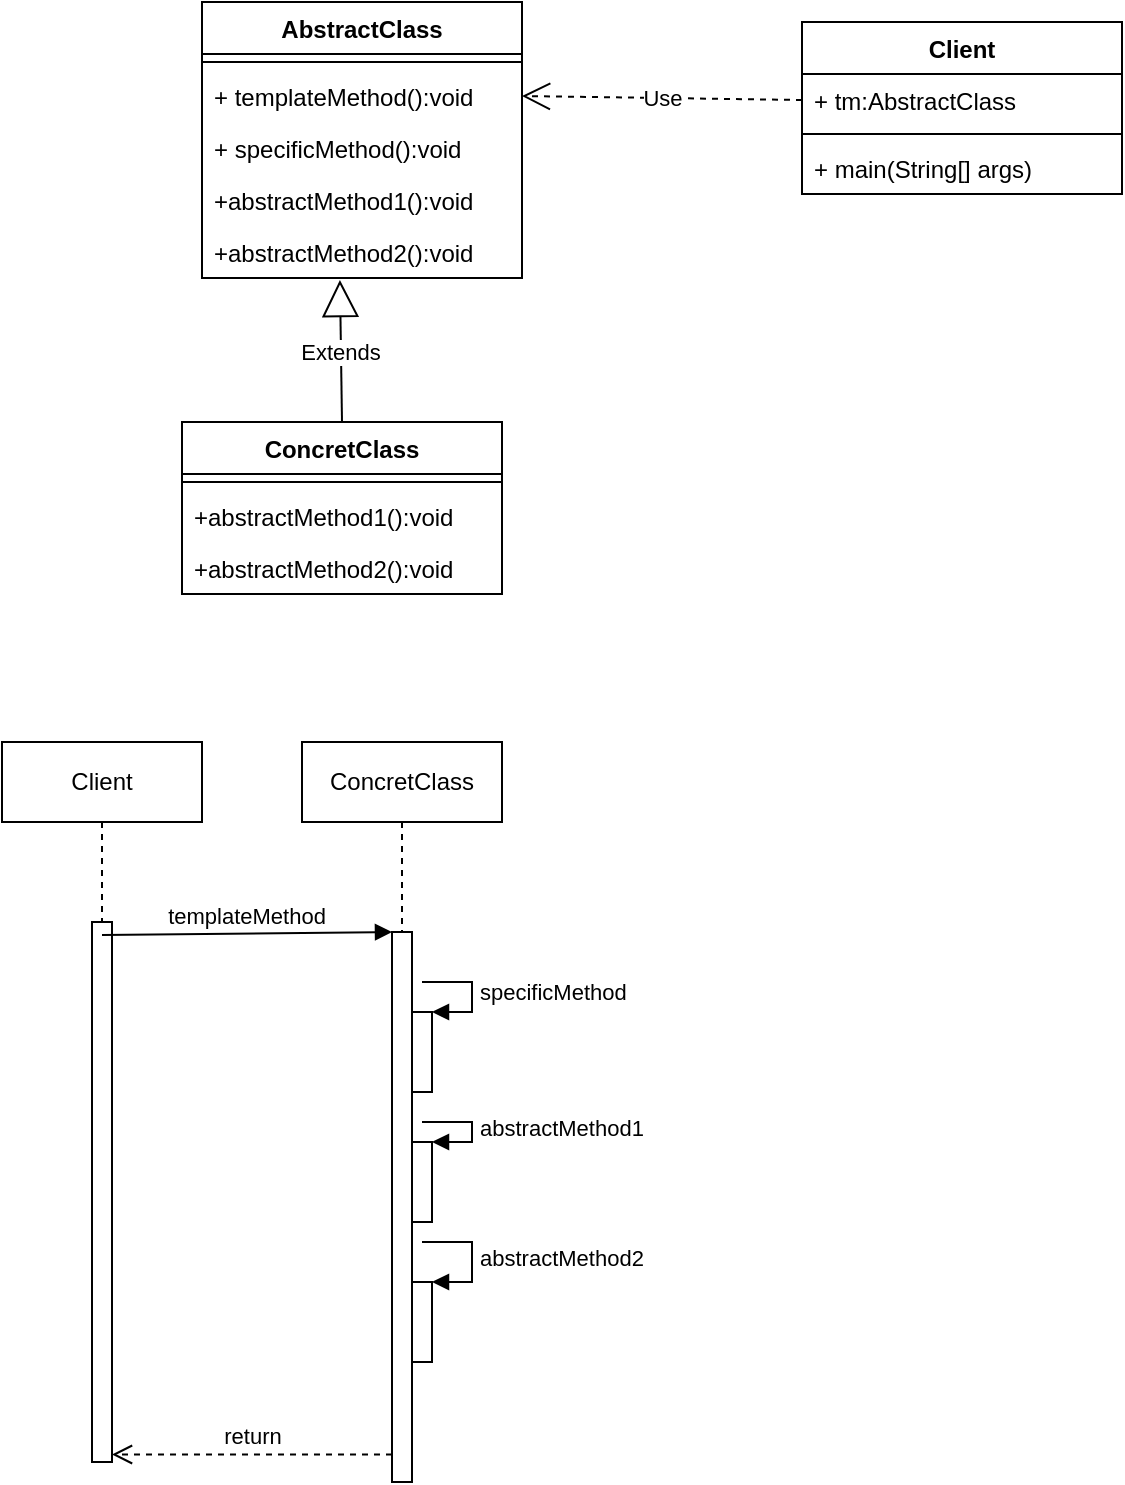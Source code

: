 <mxfile version="13.9.8" type="device"><diagram id="aQbADV7Vl0T02OffCySq" name="第 1 页"><mxGraphModel dx="921" dy="680" grid="1" gridSize="10" guides="1" tooltips="1" connect="1" arrows="1" fold="1" page="1" pageScale="1" pageWidth="827" pageHeight="1169" math="0" shadow="0"><root><mxCell id="0"/><mxCell id="1" parent="0"/><mxCell id="vDjfWrbhuQSuXpbGsKLA-2" value="AbstractClass&#10;" style="swimlane;fontStyle=1;align=center;verticalAlign=top;childLayout=stackLayout;horizontal=1;startSize=26;horizontalStack=0;resizeParent=1;resizeParentMax=0;resizeLast=0;collapsible=1;marginBottom=0;" vertex="1" parent="1"><mxGeometry x="180" y="40" width="160" height="138" as="geometry"/></mxCell><mxCell id="vDjfWrbhuQSuXpbGsKLA-4" value="" style="line;strokeWidth=1;fillColor=none;align=left;verticalAlign=middle;spacingTop=-1;spacingLeft=3;spacingRight=3;rotatable=0;labelPosition=right;points=[];portConstraint=eastwest;" vertex="1" parent="vDjfWrbhuQSuXpbGsKLA-2"><mxGeometry y="26" width="160" height="8" as="geometry"/></mxCell><mxCell id="vDjfWrbhuQSuXpbGsKLA-5" value="+ templateMethod():void" style="text;strokeColor=none;fillColor=none;align=left;verticalAlign=top;spacingLeft=4;spacingRight=4;overflow=hidden;rotatable=0;points=[[0,0.5],[1,0.5]];portConstraint=eastwest;" vertex="1" parent="vDjfWrbhuQSuXpbGsKLA-2"><mxGeometry y="34" width="160" height="26" as="geometry"/></mxCell><mxCell id="vDjfWrbhuQSuXpbGsKLA-6" value="+ specificMethod():void" style="text;strokeColor=none;fillColor=none;align=left;verticalAlign=top;spacingLeft=4;spacingRight=4;overflow=hidden;rotatable=0;points=[[0,0.5],[1,0.5]];portConstraint=eastwest;" vertex="1" parent="vDjfWrbhuQSuXpbGsKLA-2"><mxGeometry y="60" width="160" height="26" as="geometry"/></mxCell><mxCell id="vDjfWrbhuQSuXpbGsKLA-7" value="+abstractMethod1():void" style="text;strokeColor=none;fillColor=none;align=left;verticalAlign=top;spacingLeft=4;spacingRight=4;overflow=hidden;rotatable=0;points=[[0,0.5],[1,0.5]];portConstraint=eastwest;" vertex="1" parent="vDjfWrbhuQSuXpbGsKLA-2"><mxGeometry y="86" width="160" height="26" as="geometry"/></mxCell><mxCell id="vDjfWrbhuQSuXpbGsKLA-8" value="+abstractMethod2():void" style="text;strokeColor=none;fillColor=none;align=left;verticalAlign=top;spacingLeft=4;spacingRight=4;overflow=hidden;rotatable=0;points=[[0,0.5],[1,0.5]];portConstraint=eastwest;" vertex="1" parent="vDjfWrbhuQSuXpbGsKLA-2"><mxGeometry y="112" width="160" height="26" as="geometry"/></mxCell><mxCell id="vDjfWrbhuQSuXpbGsKLA-9" value="ConcretClass&#10;" style="swimlane;fontStyle=1;align=center;verticalAlign=top;childLayout=stackLayout;horizontal=1;startSize=26;horizontalStack=0;resizeParent=1;resizeParentMax=0;resizeLast=0;collapsible=1;marginBottom=0;" vertex="1" parent="1"><mxGeometry x="170" y="250" width="160" height="86" as="geometry"/></mxCell><mxCell id="vDjfWrbhuQSuXpbGsKLA-10" value="" style="line;strokeWidth=1;fillColor=none;align=left;verticalAlign=middle;spacingTop=-1;spacingLeft=3;spacingRight=3;rotatable=0;labelPosition=right;points=[];portConstraint=eastwest;" vertex="1" parent="vDjfWrbhuQSuXpbGsKLA-9"><mxGeometry y="26" width="160" height="8" as="geometry"/></mxCell><mxCell id="vDjfWrbhuQSuXpbGsKLA-13" value="+abstractMethod1():void" style="text;strokeColor=none;fillColor=none;align=left;verticalAlign=top;spacingLeft=4;spacingRight=4;overflow=hidden;rotatable=0;points=[[0,0.5],[1,0.5]];portConstraint=eastwest;" vertex="1" parent="vDjfWrbhuQSuXpbGsKLA-9"><mxGeometry y="34" width="160" height="26" as="geometry"/></mxCell><mxCell id="vDjfWrbhuQSuXpbGsKLA-14" value="+abstractMethod2():void" style="text;strokeColor=none;fillColor=none;align=left;verticalAlign=top;spacingLeft=4;spacingRight=4;overflow=hidden;rotatable=0;points=[[0,0.5],[1,0.5]];portConstraint=eastwest;" vertex="1" parent="vDjfWrbhuQSuXpbGsKLA-9"><mxGeometry y="60" width="160" height="26" as="geometry"/></mxCell><mxCell id="vDjfWrbhuQSuXpbGsKLA-15" value="Extends" style="endArrow=block;endSize=16;endFill=0;html=1;exitX=0.5;exitY=0;exitDx=0;exitDy=0;entryX=0.431;entryY=1.038;entryDx=0;entryDy=0;entryPerimeter=0;" edge="1" parent="1" source="vDjfWrbhuQSuXpbGsKLA-9" target="vDjfWrbhuQSuXpbGsKLA-8"><mxGeometry width="160" relative="1" as="geometry"><mxPoint x="410" y="390" as="sourcePoint"/><mxPoint x="570" y="390" as="targetPoint"/></mxGeometry></mxCell><mxCell id="vDjfWrbhuQSuXpbGsKLA-16" value="Client" style="swimlane;fontStyle=1;align=center;verticalAlign=top;childLayout=stackLayout;horizontal=1;startSize=26;horizontalStack=0;resizeParent=1;resizeParentMax=0;resizeLast=0;collapsible=1;marginBottom=0;" vertex="1" parent="1"><mxGeometry x="480" y="50" width="160" height="86" as="geometry"/></mxCell><mxCell id="vDjfWrbhuQSuXpbGsKLA-17" value="+ tm:AbstractClass" style="text;strokeColor=none;fillColor=none;align=left;verticalAlign=top;spacingLeft=4;spacingRight=4;overflow=hidden;rotatable=0;points=[[0,0.5],[1,0.5]];portConstraint=eastwest;" vertex="1" parent="vDjfWrbhuQSuXpbGsKLA-16"><mxGeometry y="26" width="160" height="26" as="geometry"/></mxCell><mxCell id="vDjfWrbhuQSuXpbGsKLA-18" value="" style="line;strokeWidth=1;fillColor=none;align=left;verticalAlign=middle;spacingTop=-1;spacingLeft=3;spacingRight=3;rotatable=0;labelPosition=right;points=[];portConstraint=eastwest;" vertex="1" parent="vDjfWrbhuQSuXpbGsKLA-16"><mxGeometry y="52" width="160" height="8" as="geometry"/></mxCell><mxCell id="vDjfWrbhuQSuXpbGsKLA-19" value="+ main(String[] args)" style="text;strokeColor=none;fillColor=none;align=left;verticalAlign=top;spacingLeft=4;spacingRight=4;overflow=hidden;rotatable=0;points=[[0,0.5],[1,0.5]];portConstraint=eastwest;" vertex="1" parent="vDjfWrbhuQSuXpbGsKLA-16"><mxGeometry y="60" width="160" height="26" as="geometry"/></mxCell><mxCell id="vDjfWrbhuQSuXpbGsKLA-21" value="Use" style="endArrow=open;endSize=12;dashed=1;html=1;exitX=0;exitY=0.5;exitDx=0;exitDy=0;entryX=1;entryY=0.5;entryDx=0;entryDy=0;" edge="1" parent="1" source="vDjfWrbhuQSuXpbGsKLA-17" target="vDjfWrbhuQSuXpbGsKLA-5"><mxGeometry width="160" relative="1" as="geometry"><mxPoint x="350" y="240" as="sourcePoint"/><mxPoint x="510" y="240" as="targetPoint"/></mxGeometry></mxCell><mxCell id="vDjfWrbhuQSuXpbGsKLA-24" value="Client" style="shape=umlLifeline;perimeter=lifelinePerimeter;whiteSpace=wrap;html=1;container=1;collapsible=0;recursiveResize=0;outlineConnect=0;" vertex="1" parent="1"><mxGeometry x="80" y="410" width="100" height="360" as="geometry"/></mxCell><mxCell id="vDjfWrbhuQSuXpbGsKLA-28" value="" style="html=1;points=[];perimeter=orthogonalPerimeter;" vertex="1" parent="vDjfWrbhuQSuXpbGsKLA-24"><mxGeometry x="45" y="90" width="10" height="270" as="geometry"/></mxCell><mxCell id="vDjfWrbhuQSuXpbGsKLA-27" value="ConcretClass" style="shape=umlLifeline;perimeter=lifelinePerimeter;whiteSpace=wrap;html=1;container=1;collapsible=0;recursiveResize=0;outlineConnect=0;" vertex="1" parent="1"><mxGeometry x="230" y="410" width="100" height="370" as="geometry"/></mxCell><mxCell id="vDjfWrbhuQSuXpbGsKLA-29" value="" style="html=1;points=[];perimeter=orthogonalPerimeter;" vertex="1" parent="vDjfWrbhuQSuXpbGsKLA-27"><mxGeometry x="45" y="95" width="10" height="275" as="geometry"/></mxCell><mxCell id="vDjfWrbhuQSuXpbGsKLA-32" value="" style="html=1;points=[];perimeter=orthogonalPerimeter;" vertex="1" parent="vDjfWrbhuQSuXpbGsKLA-27"><mxGeometry x="55" y="135" width="10" height="40" as="geometry"/></mxCell><mxCell id="vDjfWrbhuQSuXpbGsKLA-33" value="specificMethod" style="edgeStyle=orthogonalEdgeStyle;html=1;align=left;spacingLeft=2;endArrow=block;rounded=0;entryX=1;entryY=0;" edge="1" target="vDjfWrbhuQSuXpbGsKLA-32" parent="vDjfWrbhuQSuXpbGsKLA-27"><mxGeometry relative="1" as="geometry"><mxPoint x="60" y="120" as="sourcePoint"/><Array as="points"><mxPoint x="85" y="120"/></Array></mxGeometry></mxCell><mxCell id="vDjfWrbhuQSuXpbGsKLA-36" value="" style="html=1;points=[];perimeter=orthogonalPerimeter;" vertex="1" parent="vDjfWrbhuQSuXpbGsKLA-27"><mxGeometry x="55" y="200" width="10" height="40" as="geometry"/></mxCell><mxCell id="vDjfWrbhuQSuXpbGsKLA-37" value="abstractMethod1" style="edgeStyle=orthogonalEdgeStyle;html=1;align=left;spacingLeft=2;endArrow=block;rounded=0;entryX=1;entryY=0;" edge="1" target="vDjfWrbhuQSuXpbGsKLA-36" parent="vDjfWrbhuQSuXpbGsKLA-27"><mxGeometry relative="1" as="geometry"><mxPoint x="60" y="190" as="sourcePoint"/><Array as="points"><mxPoint x="85" y="190"/></Array></mxGeometry></mxCell><mxCell id="vDjfWrbhuQSuXpbGsKLA-40" value="" style="html=1;points=[];perimeter=orthogonalPerimeter;" vertex="1" parent="vDjfWrbhuQSuXpbGsKLA-27"><mxGeometry x="55" y="270" width="10" height="40" as="geometry"/></mxCell><mxCell id="vDjfWrbhuQSuXpbGsKLA-41" value="abstractMethod2" style="edgeStyle=orthogonalEdgeStyle;html=1;align=left;spacingLeft=2;endArrow=block;rounded=0;entryX=1;entryY=0;" edge="1" target="vDjfWrbhuQSuXpbGsKLA-40" parent="vDjfWrbhuQSuXpbGsKLA-27"><mxGeometry relative="1" as="geometry"><mxPoint x="60" y="250" as="sourcePoint"/><Array as="points"><mxPoint x="85" y="250"/></Array></mxGeometry></mxCell><mxCell id="vDjfWrbhuQSuXpbGsKLA-30" value="templateMethod" style="html=1;verticalAlign=bottom;endArrow=block;entryX=0;entryY=0;exitX=0.5;exitY=0.024;exitDx=0;exitDy=0;exitPerimeter=0;" edge="1" target="vDjfWrbhuQSuXpbGsKLA-29" parent="1" source="vDjfWrbhuQSuXpbGsKLA-28"><mxGeometry relative="1" as="geometry"><mxPoint x="150" y="505" as="sourcePoint"/></mxGeometry></mxCell><mxCell id="vDjfWrbhuQSuXpbGsKLA-31" value="return" style="html=1;verticalAlign=bottom;endArrow=open;dashed=1;endSize=8;exitX=0;exitY=0.95;" edge="1" source="vDjfWrbhuQSuXpbGsKLA-29" parent="1" target="vDjfWrbhuQSuXpbGsKLA-28"><mxGeometry relative="1" as="geometry"><mxPoint x="205" y="581" as="targetPoint"/></mxGeometry></mxCell></root></mxGraphModel></diagram></mxfile>